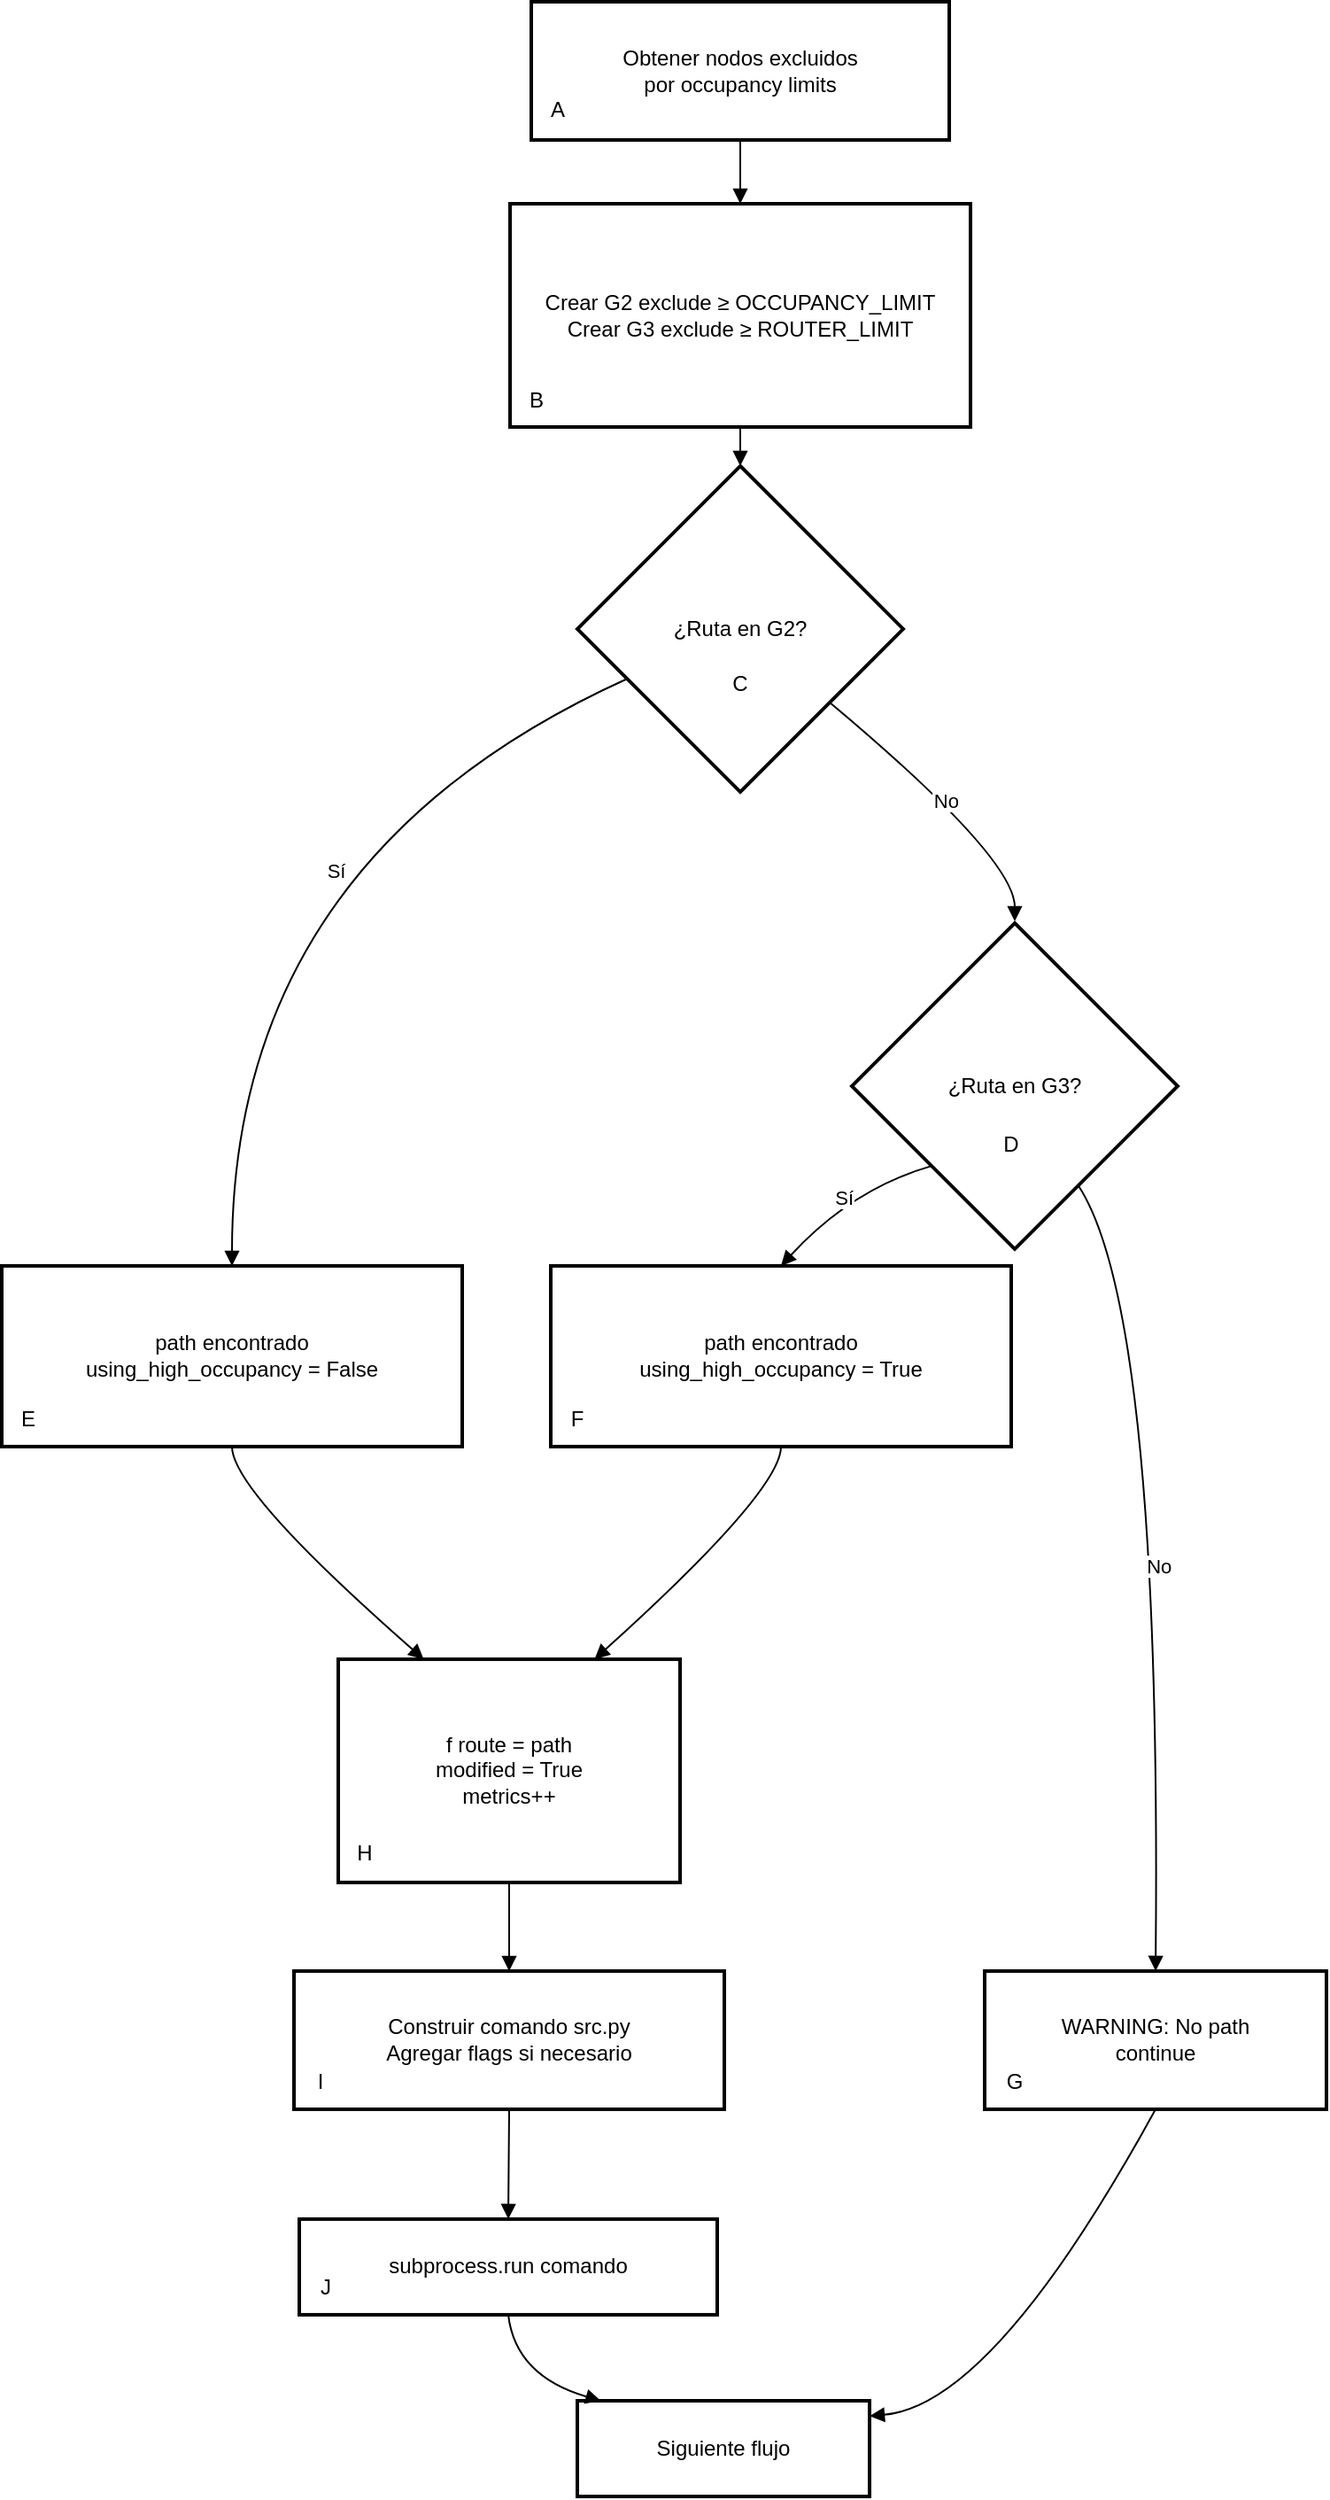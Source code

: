 <mxfile version="27.1.5">
  <diagram name="Página-1" id="uDf5suAuXyu5fxoJ9Kdd">
    <mxGraphModel grid="1" page="1" gridSize="10" guides="1" tooltips="1" connect="1" arrows="1" fold="1" pageScale="1" pageWidth="827" pageHeight="1169" math="0" shadow="0">
      <root>
        <mxCell id="0" />
        <mxCell id="1" parent="0" />
        <mxCell id="fhhq-vLw1karPYTzl8RK-1" value="Siguiente flujo" style="whiteSpace=wrap;strokeWidth=2;" vertex="1" parent="1">
          <mxGeometry x="385" y="1404" width="165" height="54" as="geometry" />
        </mxCell>
        <mxCell id="fhhq-vLw1karPYTzl8RK-2" value="Obtener nodos excluidos&#xa;por occupancy limits" style="whiteSpace=wrap;strokeWidth=2;" vertex="1" parent="1">
          <mxGeometry x="359" y="50" width="236" height="78" as="geometry" />
        </mxCell>
        <mxCell id="fhhq-vLw1karPYTzl8RK-3" value="Crear G2 exclude ≥ OCCUPANCY_LIMIT&#xa;Crear G3 exclude ≥ ROUTER_LIMIT" style="whiteSpace=wrap;strokeWidth=2;" vertex="1" parent="1">
          <mxGeometry x="347" y="164" width="260" height="126" as="geometry" />
        </mxCell>
        <mxCell id="fhhq-vLw1karPYTzl8RK-5" value="¿Ruta en G2?" style="rhombus;strokeWidth=2;whiteSpace=wrap;" vertex="1" parent="1">
          <mxGeometry x="385" y="312" width="184" height="184" as="geometry" />
        </mxCell>
        <mxCell id="fhhq-vLw1karPYTzl8RK-6" value="path encontrado&#xa;using_high_occupancy = False" style="whiteSpace=wrap;strokeWidth=2;" vertex="1" parent="1">
          <mxGeometry x="60" y="763.46" width="260" height="102" as="geometry" />
        </mxCell>
        <mxCell id="fhhq-vLw1karPYTzl8RK-8" value="¿Ruta en G3?" style="rhombus;strokeWidth=2;whiteSpace=wrap;" vertex="1" parent="1">
          <mxGeometry x="540" y="570" width="184" height="184" as="geometry" />
        </mxCell>
        <mxCell id="fhhq-vLw1karPYTzl8RK-9" value="path encontrado&#xa;using_high_occupancy = True" style="whiteSpace=wrap;strokeWidth=2;" vertex="1" parent="1">
          <mxGeometry x="370" y="763.46" width="260" height="102" as="geometry" />
        </mxCell>
        <mxCell id="fhhq-vLw1karPYTzl8RK-10" value="WARNING: No path&#xa;continue" style="whiteSpace=wrap;strokeWidth=2;" vertex="1" parent="1">
          <mxGeometry x="615" y="1161.46" width="193" height="78" as="geometry" />
        </mxCell>
        <mxCell id="fhhq-vLw1karPYTzl8RK-11" value="f route = path&#xa;modified = True&#xa;metrics++" style="whiteSpace=wrap;strokeWidth=2;" vertex="1" parent="1">
          <mxGeometry x="250" y="985.46" width="193" height="126" as="geometry" />
        </mxCell>
        <mxCell id="fhhq-vLw1karPYTzl8RK-12" value="Construir comando src.py&#xa;Agregar flags si necesario" style="whiteSpace=wrap;strokeWidth=2;" vertex="1" parent="1">
          <mxGeometry x="225" y="1161.46" width="243" height="78" as="geometry" />
        </mxCell>
        <mxCell id="fhhq-vLw1karPYTzl8RK-13" value="subprocess.run comando" style="whiteSpace=wrap;strokeWidth=2;" vertex="1" parent="1">
          <mxGeometry x="228" y="1301.46" width="236" height="54" as="geometry" />
        </mxCell>
        <mxCell id="fhhq-vLw1karPYTzl8RK-14" value="" style="curved=1;startArrow=none;endArrow=block;exitX=0.5;exitY=1;entryX=0.5;entryY=0;rounded=0;" edge="1" parent="1" source="fhhq-vLw1karPYTzl8RK-2" target="fhhq-vLw1karPYTzl8RK-3">
          <mxGeometry relative="1" as="geometry">
            <Array as="points" />
          </mxGeometry>
        </mxCell>
        <mxCell id="fhhq-vLw1karPYTzl8RK-15" value="" style="curved=1;startArrow=none;endArrow=block;exitX=0.5;exitY=1;entryX=0.5;entryY=0;rounded=0;" edge="1" parent="1" source="fhhq-vLw1karPYTzl8RK-3">
          <mxGeometry relative="1" as="geometry">
            <Array as="points" />
            <mxPoint x="477" y="312" as="targetPoint" />
          </mxGeometry>
        </mxCell>
        <mxCell id="fhhq-vLw1karPYTzl8RK-17" value="Sí" style="curved=1;startArrow=none;endArrow=block;exitX=0;exitY=0.72;entryX=0.5;entryY=0;rounded=0;" edge="1" parent="1" source="fhhq-vLw1karPYTzl8RK-5" target="fhhq-vLw1karPYTzl8RK-6">
          <mxGeometry x="-0.188" y="31" relative="1" as="geometry">
            <Array as="points">
              <mxPoint x="190" y="533" />
            </Array>
            <mxPoint x="-1" as="offset" />
          </mxGeometry>
        </mxCell>
        <mxCell id="fhhq-vLw1karPYTzl8RK-18" value="No" style="curved=1;startArrow=none;endArrow=block;exitX=1;exitY=0.91;entryX=0.5;entryY=0;rounded=0;" edge="1" parent="1" source="fhhq-vLw1karPYTzl8RK-5">
          <mxGeometry relative="1" as="geometry">
            <Array as="points">
              <mxPoint x="632" y="533" />
            </Array>
            <mxPoint x="632" y="569" as="targetPoint" />
          </mxGeometry>
        </mxCell>
        <mxCell id="fhhq-vLw1karPYTzl8RK-20" value="Sí" style="curved=1;startArrow=none;endArrow=block;exitX=0;exitY=0.98;entryX=0.5;entryY=0;rounded=0;" edge="1" parent="1" source="fhhq-vLw1karPYTzl8RK-8" target="fhhq-vLw1karPYTzl8RK-9">
          <mxGeometry relative="1" as="geometry">
            <Array as="points">
              <mxPoint x="540" y="720" />
            </Array>
          </mxGeometry>
        </mxCell>
        <mxCell id="fhhq-vLw1karPYTzl8RK-21" value="No" style="curved=1;startArrow=none;endArrow=block;exitX=0.82;exitY=1;entryX=0.5;entryY=0;rounded=0;" edge="1" parent="1" source="fhhq-vLw1karPYTzl8RK-8" target="fhhq-vLw1karPYTzl8RK-10">
          <mxGeometry relative="1" as="geometry">
            <Array as="points">
              <mxPoint x="715" y="790" />
            </Array>
          </mxGeometry>
        </mxCell>
        <mxCell id="fhhq-vLw1karPYTzl8RK-22" value="" style="curved=1;startArrow=none;endArrow=block;exitX=0.5;exitY=1;entryX=1;entryY=0.16;rounded=0;" edge="1" parent="1" source="fhhq-vLw1karPYTzl8RK-10" target="fhhq-vLw1karPYTzl8RK-1">
          <mxGeometry relative="1" as="geometry">
            <Array as="points">
              <mxPoint x="620" y="1406.46" />
            </Array>
          </mxGeometry>
        </mxCell>
        <mxCell id="fhhq-vLw1karPYTzl8RK-23" value="" style="curved=1;startArrow=none;endArrow=block;exitX=0.5;exitY=1;entryX=0.25;entryY=0;rounded=0;entryDx=0;entryDy=0;" edge="1" parent="1" source="fhhq-vLw1karPYTzl8RK-6" target="fhhq-vLw1karPYTzl8RK-11">
          <mxGeometry relative="1" as="geometry">
            <Array as="points">
              <mxPoint x="190" y="890.46" />
            </Array>
            <mxPoint x="296.786" y="963.674" as="targetPoint" />
          </mxGeometry>
        </mxCell>
        <mxCell id="fhhq-vLw1karPYTzl8RK-24" value="" style="curved=1;startArrow=none;endArrow=block;exitX=0.5;exitY=1;entryX=0.75;entryY=0;rounded=0;entryDx=0;entryDy=0;" edge="1" parent="1" source="fhhq-vLw1karPYTzl8RK-9" target="fhhq-vLw1karPYTzl8RK-11">
          <mxGeometry relative="1" as="geometry">
            <Array as="points">
              <mxPoint x="500" y="890.46" />
            </Array>
            <mxPoint x="393.214" y="963.674" as="targetPoint" />
          </mxGeometry>
        </mxCell>
        <mxCell id="fhhq-vLw1karPYTzl8RK-25" value="" style="curved=1;startArrow=none;endArrow=block;exitX=0.5;exitY=1;entryX=0.5;entryY=0;rounded=0;" edge="1" parent="1" source="fhhq-vLw1karPYTzl8RK-11" target="fhhq-vLw1karPYTzl8RK-12">
          <mxGeometry relative="1" as="geometry">
            <Array as="points" />
          </mxGeometry>
        </mxCell>
        <mxCell id="fhhq-vLw1karPYTzl8RK-26" value="" style="curved=1;startArrow=none;endArrow=block;exitX=0.5;exitY=1;entryX=0.5;entryY=0;rounded=0;" edge="1" parent="1" source="fhhq-vLw1karPYTzl8RK-12" target="fhhq-vLw1karPYTzl8RK-13">
          <mxGeometry relative="1" as="geometry">
            <Array as="points" />
          </mxGeometry>
        </mxCell>
        <mxCell id="fhhq-vLw1karPYTzl8RK-27" value="" style="curved=1;startArrow=none;endArrow=block;exitX=0.5;exitY=1;entryX=0.08;entryY=0;rounded=0;" edge="1" parent="1" source="fhhq-vLw1karPYTzl8RK-13" target="fhhq-vLw1karPYTzl8RK-1">
          <mxGeometry relative="1" as="geometry">
            <Array as="points">
              <mxPoint x="350" y="1390" />
            </Array>
          </mxGeometry>
        </mxCell>
        <mxCell id="fdsmCbLKUJZsfqmaTIiE-25" value="A" style="text;html=1;align=center;verticalAlign=middle;whiteSpace=wrap;rounded=0;" vertex="1" parent="1">
          <mxGeometry x="359" y="96" width="30" height="30" as="geometry" />
        </mxCell>
        <mxCell id="fdsmCbLKUJZsfqmaTIiE-27" value="B" style="text;html=1;align=center;verticalAlign=middle;whiteSpace=wrap;rounded=0;" vertex="1" parent="1">
          <mxGeometry x="347" y="260" width="30" height="30" as="geometry" />
        </mxCell>
        <mxCell id="fdsmCbLKUJZsfqmaTIiE-28" value="C" style="text;html=1;align=center;verticalAlign=middle;whiteSpace=wrap;rounded=0;" vertex="1" parent="1">
          <mxGeometry x="462" y="420" width="30" height="30" as="geometry" />
        </mxCell>
        <mxCell id="fdsmCbLKUJZsfqmaTIiE-29" value="I" style="text;html=1;align=center;verticalAlign=middle;whiteSpace=wrap;rounded=0;" vertex="1" parent="1">
          <mxGeometry x="225" y="1209.46" width="30" height="30" as="geometry" />
        </mxCell>
        <mxCell id="fdsmCbLKUJZsfqmaTIiE-30" value="E" style="text;html=1;align=center;verticalAlign=middle;whiteSpace=wrap;rounded=0;" vertex="1" parent="1">
          <mxGeometry x="60" y="835.46" width="30" height="30" as="geometry" />
        </mxCell>
        <mxCell id="fdsmCbLKUJZsfqmaTIiE-31" value="F" style="text;html=1;align=center;verticalAlign=middle;whiteSpace=wrap;rounded=0;" vertex="1" parent="1">
          <mxGeometry x="370" y="835.46" width="30" height="30" as="geometry" />
        </mxCell>
        <mxCell id="fdsmCbLKUJZsfqmaTIiE-33" value="H" style="text;html=1;align=center;verticalAlign=middle;whiteSpace=wrap;rounded=0;" vertex="1" parent="1">
          <mxGeometry x="250" y="1080" width="30" height="30" as="geometry" />
        </mxCell>
        <mxCell id="c31lJjoaK9tNrqVfJqI5-41" value="D" style="text;html=1;align=center;verticalAlign=middle;whiteSpace=wrap;rounded=0;" vertex="1" parent="1">
          <mxGeometry x="615" y="680" width="30" height="30" as="geometry" />
        </mxCell>
        <mxCell id="c31lJjoaK9tNrqVfJqI5-47" value="J" style="text;html=1;align=center;verticalAlign=middle;whiteSpace=wrap;rounded=0;" vertex="1" parent="1">
          <mxGeometry x="228" y="1325.46" width="30" height="30" as="geometry" />
        </mxCell>
        <mxCell id="fhhq-vLw1karPYTzl8RK-28" value="G" style="text;html=1;align=center;verticalAlign=middle;whiteSpace=wrap;rounded=0;" vertex="1" parent="1">
          <mxGeometry x="617" y="1209.46" width="30" height="30" as="geometry" />
        </mxCell>
      </root>
    </mxGraphModel>
  </diagram>
</mxfile>
